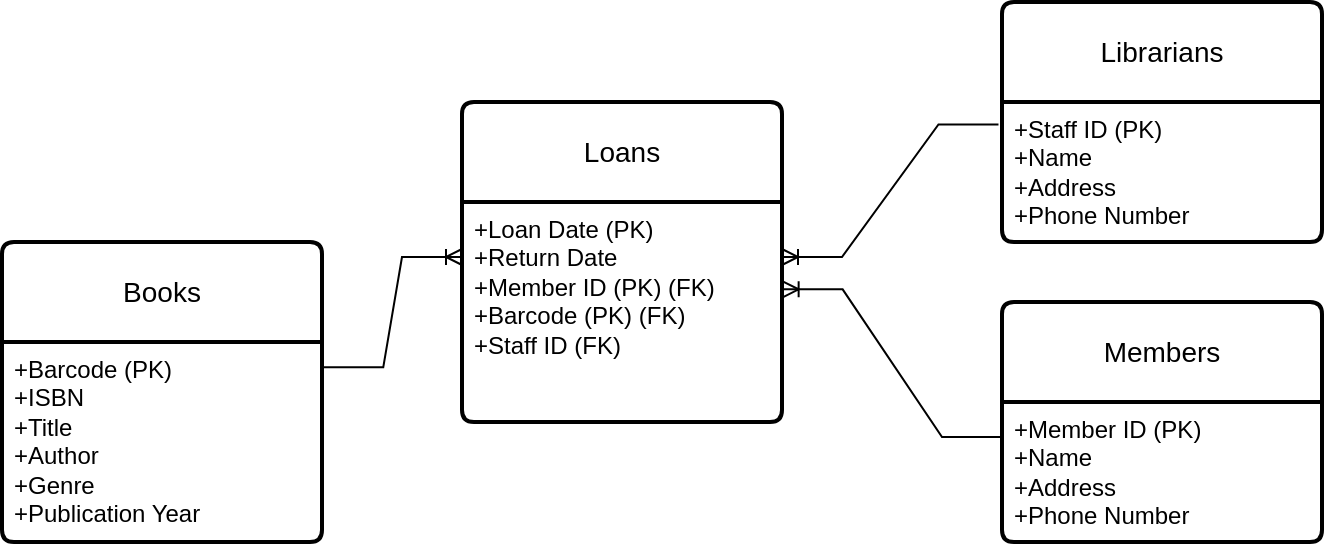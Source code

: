 <mxfile version="24.4.10" type="github">
  <diagram name="Page-1" id="7BWhyHECvYdd8YRtpRIn">
    <mxGraphModel dx="763" dy="485" grid="1" gridSize="10" guides="1" tooltips="1" connect="1" arrows="1" fold="1" page="1" pageScale="1" pageWidth="827" pageHeight="1169" math="0" shadow="0">
      <root>
        <mxCell id="0" />
        <mxCell id="1" parent="0" />
        <mxCell id="DsEUZMUmKPI_7A67Co7t-1" value="Loans" style="swimlane;childLayout=stackLayout;horizontal=1;startSize=50;horizontalStack=0;rounded=1;fontSize=14;fontStyle=0;strokeWidth=2;resizeParent=0;resizeLast=1;shadow=0;dashed=0;align=center;arcSize=4;whiteSpace=wrap;html=1;" vertex="1" parent="1">
          <mxGeometry x="530" y="60" width="160" height="160" as="geometry" />
        </mxCell>
        <mxCell id="DsEUZMUmKPI_7A67Co7t-2" value="&lt;div&gt;&lt;span style=&quot;background-color: initial;&quot;&gt;+Loan Date (PK)&lt;/span&gt;&lt;br&gt;&lt;/div&gt;+Return Date&lt;div&gt;+Member ID (PK) (FK)&lt;/div&gt;&lt;div&gt;+Barcode (PK) (FK)&lt;/div&gt;&lt;div&gt;+Staff ID (FK)&lt;/div&gt;" style="align=left;strokeColor=none;fillColor=none;spacingLeft=4;fontSize=12;verticalAlign=top;resizable=0;rotatable=0;part=1;html=1;" vertex="1" parent="DsEUZMUmKPI_7A67Co7t-1">
          <mxGeometry y="50" width="160" height="110" as="geometry" />
        </mxCell>
        <mxCell id="DsEUZMUmKPI_7A67Co7t-3" value="Members" style="swimlane;childLayout=stackLayout;horizontal=1;startSize=50;horizontalStack=0;rounded=1;fontSize=14;fontStyle=0;strokeWidth=2;resizeParent=0;resizeLast=1;shadow=0;dashed=0;align=center;arcSize=4;whiteSpace=wrap;html=1;" vertex="1" parent="1">
          <mxGeometry x="800" y="160" width="160" height="120" as="geometry" />
        </mxCell>
        <mxCell id="DsEUZMUmKPI_7A67Co7t-4" value="+Member ID (PK)&lt;br&gt;+Name&lt;br&gt;+Address&lt;div&gt;+Phone Number&lt;/div&gt;" style="align=left;strokeColor=none;fillColor=none;spacingLeft=4;fontSize=12;verticalAlign=top;resizable=0;rotatable=0;part=1;html=1;" vertex="1" parent="DsEUZMUmKPI_7A67Co7t-3">
          <mxGeometry y="50" width="160" height="70" as="geometry" />
        </mxCell>
        <mxCell id="DsEUZMUmKPI_7A67Co7t-5" value="Librarians" style="swimlane;childLayout=stackLayout;horizontal=1;startSize=50;horizontalStack=0;rounded=1;fontSize=14;fontStyle=0;strokeWidth=2;resizeParent=0;resizeLast=1;shadow=0;dashed=0;align=center;arcSize=4;whiteSpace=wrap;html=1;" vertex="1" parent="1">
          <mxGeometry x="800" y="10" width="160" height="120" as="geometry" />
        </mxCell>
        <mxCell id="DsEUZMUmKPI_7A67Co7t-6" value="+Staff ID (PK)&lt;br&gt;+Name&lt;br&gt;+Address&lt;div&gt;+Phone Number&lt;/div&gt;" style="align=left;strokeColor=none;fillColor=none;spacingLeft=4;fontSize=12;verticalAlign=top;resizable=0;rotatable=0;part=1;html=1;" vertex="1" parent="DsEUZMUmKPI_7A67Co7t-5">
          <mxGeometry y="50" width="160" height="70" as="geometry" />
        </mxCell>
        <mxCell id="DsEUZMUmKPI_7A67Co7t-7" value="Books" style="swimlane;childLayout=stackLayout;horizontal=1;startSize=50;horizontalStack=0;rounded=1;fontSize=14;fontStyle=0;strokeWidth=2;resizeParent=0;resizeLast=1;shadow=0;dashed=0;align=center;arcSize=4;whiteSpace=wrap;html=1;" vertex="1" parent="1">
          <mxGeometry x="300" y="130" width="160" height="150" as="geometry" />
        </mxCell>
        <mxCell id="DsEUZMUmKPI_7A67Co7t-8" value="+Barcode (PK)&lt;div&gt;+ISBN&lt;br&gt;+Title&lt;br&gt;+Author&lt;/div&gt;&lt;div&gt;+Genre&lt;br&gt;&lt;div&gt;+Publication Year&lt;/div&gt;&lt;/div&gt;" style="align=left;strokeColor=none;fillColor=none;spacingLeft=4;fontSize=12;verticalAlign=top;resizable=0;rotatable=0;part=1;html=1;" vertex="1" parent="DsEUZMUmKPI_7A67Co7t-7">
          <mxGeometry y="50" width="160" height="100" as="geometry" />
        </mxCell>
        <mxCell id="DsEUZMUmKPI_7A67Co7t-19" value="" style="edgeStyle=entityRelationEdgeStyle;fontSize=12;html=1;endArrow=ERoneToMany;rounded=0;exitX=0;exitY=0.25;exitDx=0;exitDy=0;entryX=1.002;entryY=0.397;entryDx=0;entryDy=0;entryPerimeter=0;" edge="1" parent="1" source="DsEUZMUmKPI_7A67Co7t-4" target="DsEUZMUmKPI_7A67Co7t-2">
          <mxGeometry width="100" height="100" relative="1" as="geometry">
            <mxPoint x="590" y="280" as="sourcePoint" />
            <mxPoint x="690" y="180" as="targetPoint" />
          </mxGeometry>
        </mxCell>
        <mxCell id="DsEUZMUmKPI_7A67Co7t-20" value="" style="edgeStyle=entityRelationEdgeStyle;fontSize=12;html=1;endArrow=ERoneToMany;rounded=0;entryX=0;entryY=0.25;entryDx=0;entryDy=0;exitX=1.004;exitY=0.126;exitDx=0;exitDy=0;exitPerimeter=0;" edge="1" parent="1" source="DsEUZMUmKPI_7A67Co7t-8" target="DsEUZMUmKPI_7A67Co7t-2">
          <mxGeometry width="100" height="100" relative="1" as="geometry">
            <mxPoint x="380" y="290" as="sourcePoint" />
            <mxPoint x="480" y="190" as="targetPoint" />
          </mxGeometry>
        </mxCell>
        <mxCell id="DsEUZMUmKPI_7A67Co7t-21" value="" style="edgeStyle=entityRelationEdgeStyle;fontSize=12;html=1;endArrow=ERoneToMany;rounded=0;exitX=-0.011;exitY=0.16;exitDx=0;exitDy=0;exitPerimeter=0;entryX=1;entryY=0.25;entryDx=0;entryDy=0;" edge="1" parent="1" source="DsEUZMUmKPI_7A67Co7t-6" target="DsEUZMUmKPI_7A67Co7t-2">
          <mxGeometry width="100" height="100" relative="1" as="geometry">
            <mxPoint x="560" y="110" as="sourcePoint" />
            <mxPoint x="660" y="10" as="targetPoint" />
          </mxGeometry>
        </mxCell>
      </root>
    </mxGraphModel>
  </diagram>
</mxfile>
